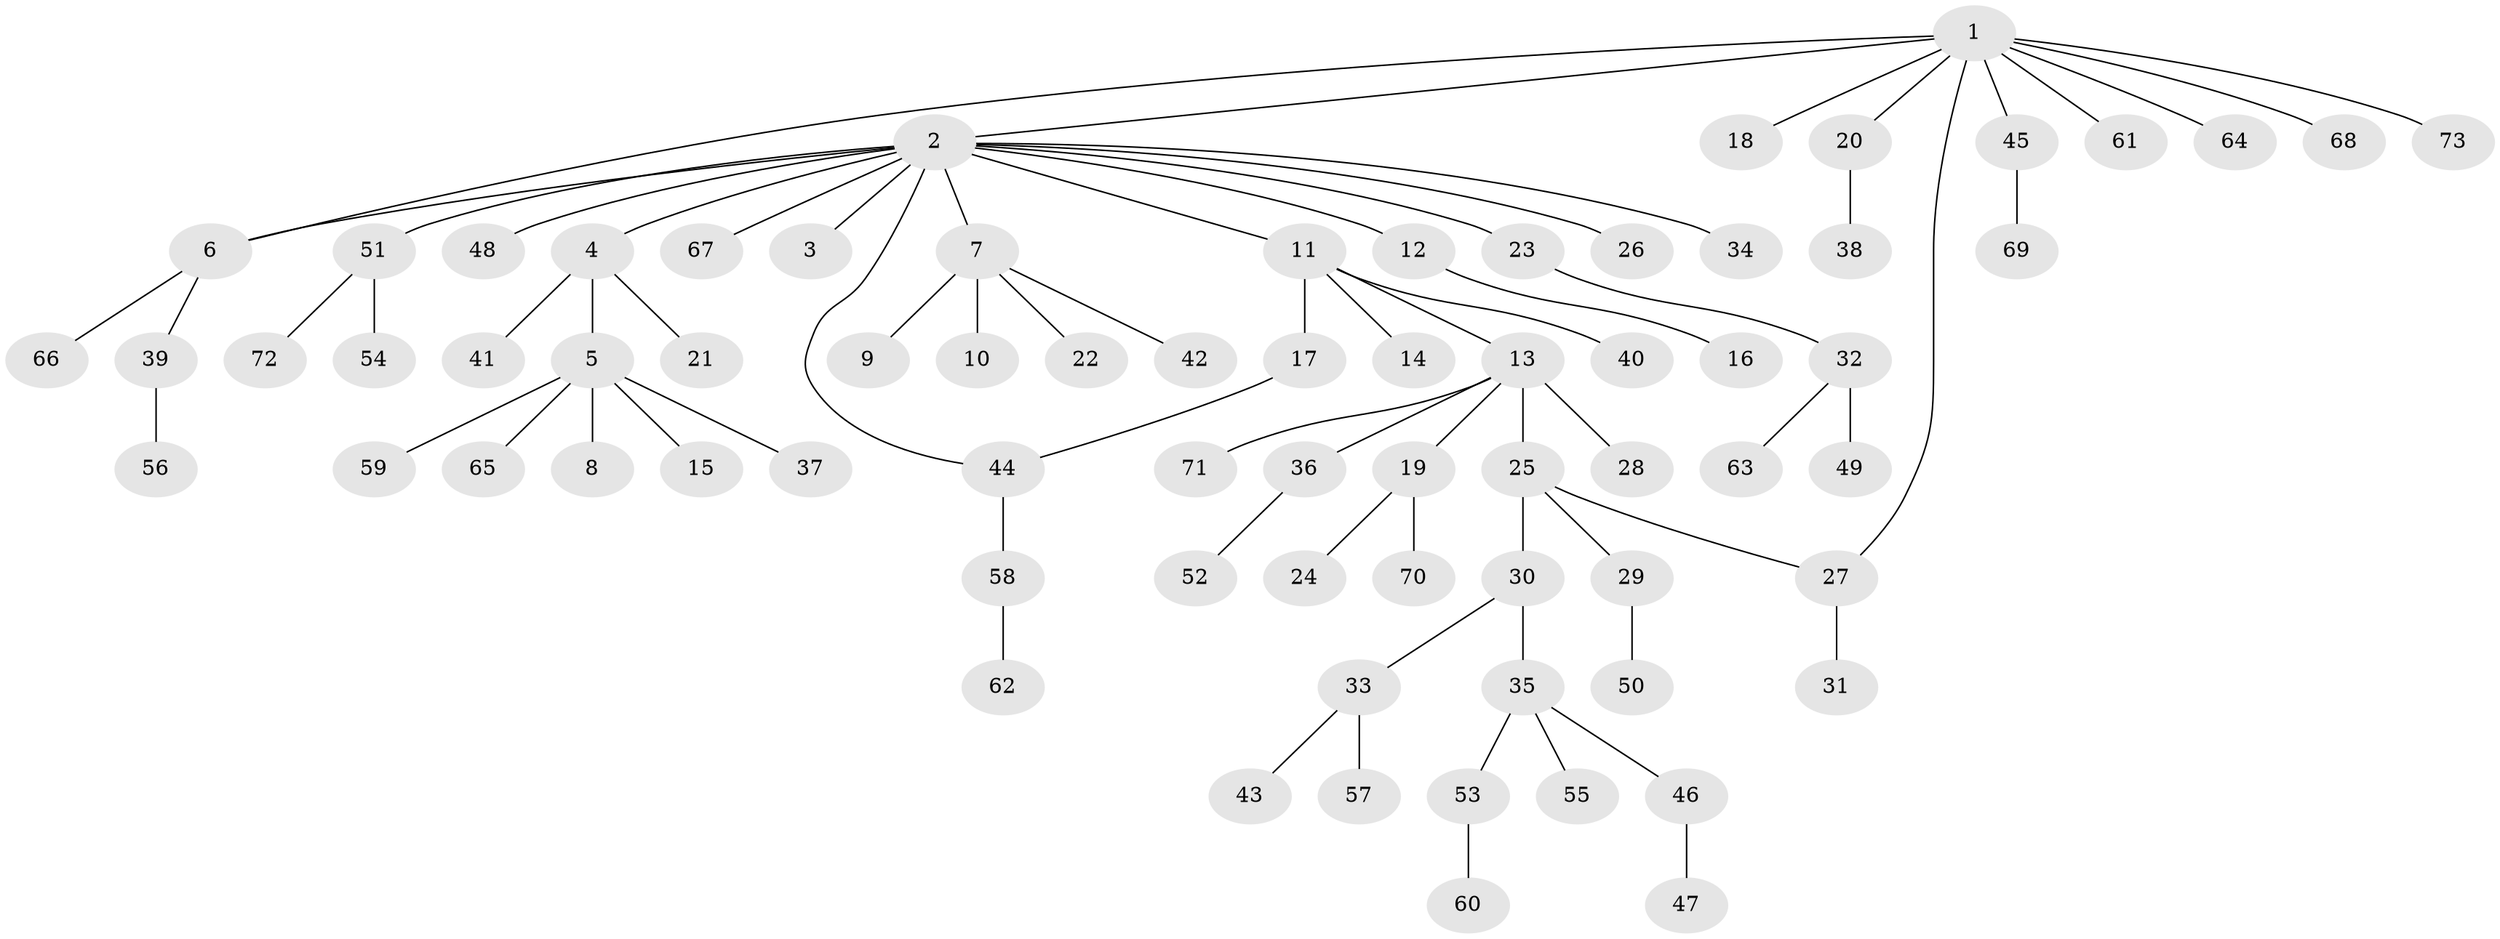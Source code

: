 // coarse degree distribution, {11: 0.018867924528301886, 12: 0.018867924528301886, 1: 0.6981132075471698, 3: 0.07547169811320754, 5: 0.03773584905660377, 4: 0.03773584905660377, 2: 0.09433962264150944, 8: 0.018867924528301886}
// Generated by graph-tools (version 1.1) at 2025/23/03/03/25 07:23:50]
// undirected, 73 vertices, 75 edges
graph export_dot {
graph [start="1"]
  node [color=gray90,style=filled];
  1;
  2;
  3;
  4;
  5;
  6;
  7;
  8;
  9;
  10;
  11;
  12;
  13;
  14;
  15;
  16;
  17;
  18;
  19;
  20;
  21;
  22;
  23;
  24;
  25;
  26;
  27;
  28;
  29;
  30;
  31;
  32;
  33;
  34;
  35;
  36;
  37;
  38;
  39;
  40;
  41;
  42;
  43;
  44;
  45;
  46;
  47;
  48;
  49;
  50;
  51;
  52;
  53;
  54;
  55;
  56;
  57;
  58;
  59;
  60;
  61;
  62;
  63;
  64;
  65;
  66;
  67;
  68;
  69;
  70;
  71;
  72;
  73;
  1 -- 2;
  1 -- 6;
  1 -- 18;
  1 -- 20;
  1 -- 27;
  1 -- 45;
  1 -- 61;
  1 -- 64;
  1 -- 68;
  1 -- 73;
  2 -- 3;
  2 -- 4;
  2 -- 6;
  2 -- 7;
  2 -- 11;
  2 -- 12;
  2 -- 23;
  2 -- 26;
  2 -- 34;
  2 -- 44;
  2 -- 48;
  2 -- 51;
  2 -- 67;
  4 -- 5;
  4 -- 21;
  4 -- 41;
  5 -- 8;
  5 -- 15;
  5 -- 37;
  5 -- 59;
  5 -- 65;
  6 -- 39;
  6 -- 66;
  7 -- 9;
  7 -- 10;
  7 -- 22;
  7 -- 42;
  11 -- 13;
  11 -- 14;
  11 -- 17;
  11 -- 40;
  12 -- 16;
  13 -- 19;
  13 -- 25;
  13 -- 28;
  13 -- 36;
  13 -- 71;
  17 -- 44;
  19 -- 24;
  19 -- 70;
  20 -- 38;
  23 -- 32;
  25 -- 27;
  25 -- 29;
  25 -- 30;
  27 -- 31;
  29 -- 50;
  30 -- 33;
  30 -- 35;
  32 -- 49;
  32 -- 63;
  33 -- 43;
  33 -- 57;
  35 -- 46;
  35 -- 53;
  35 -- 55;
  36 -- 52;
  39 -- 56;
  44 -- 58;
  45 -- 69;
  46 -- 47;
  51 -- 54;
  51 -- 72;
  53 -- 60;
  58 -- 62;
}

